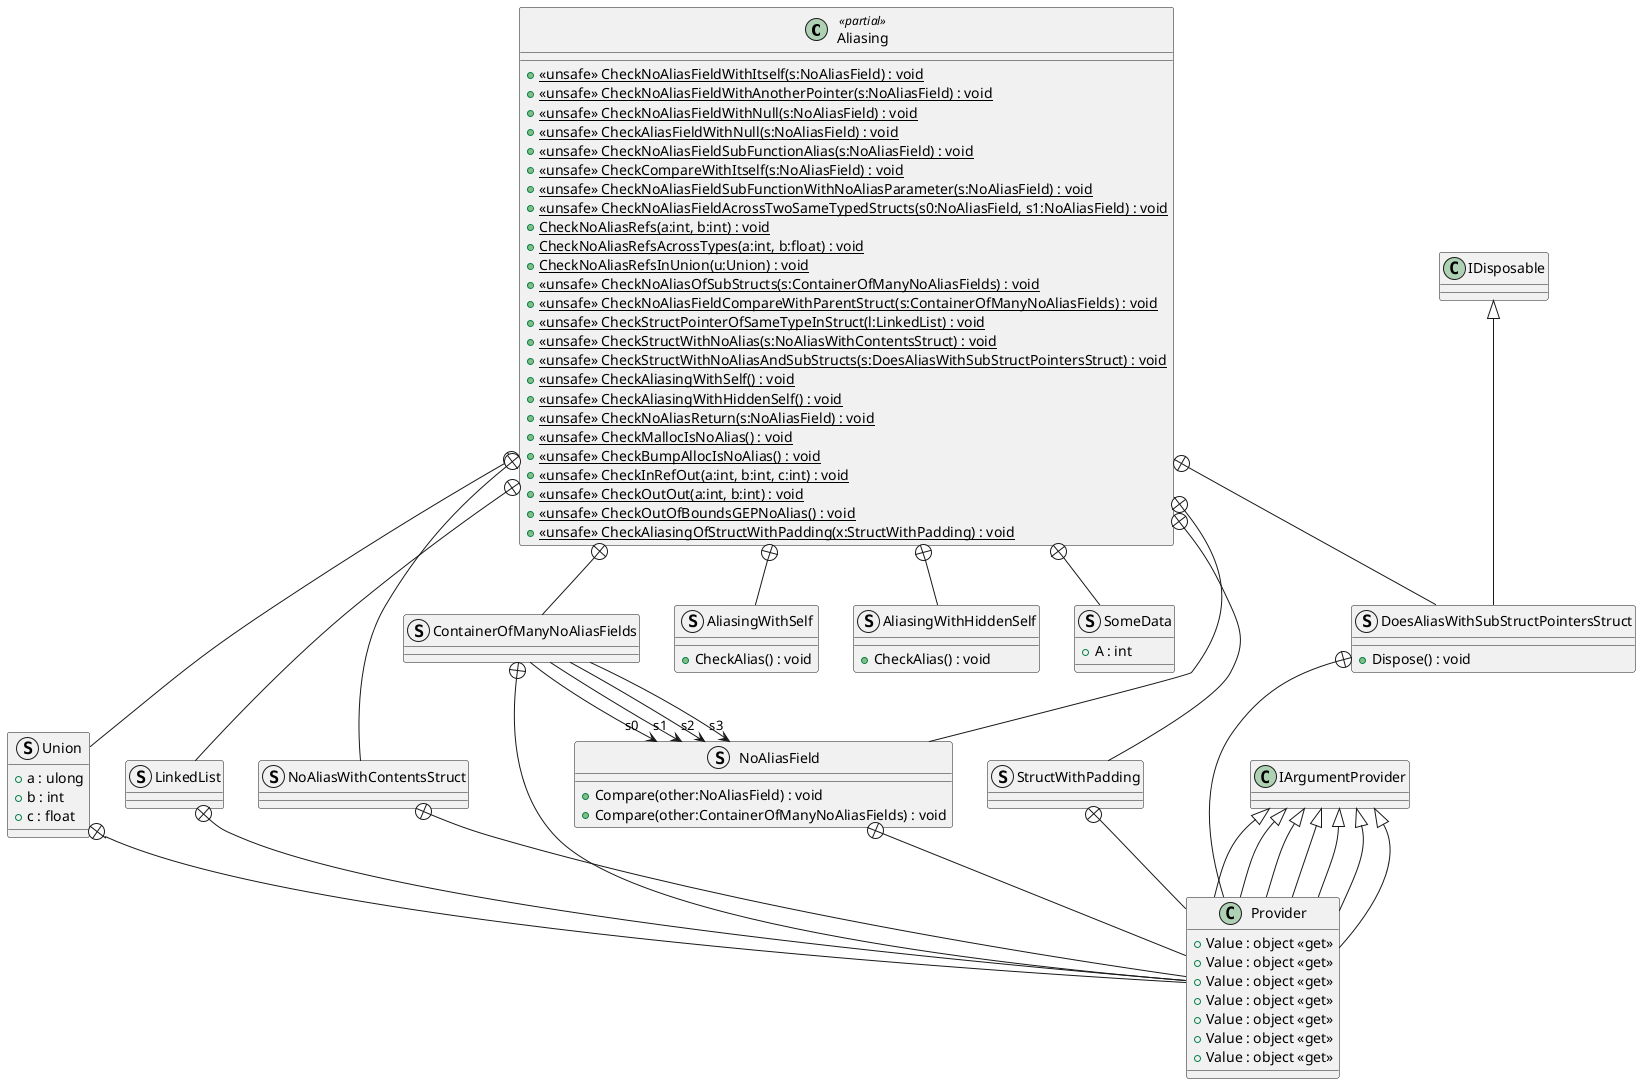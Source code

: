 @startuml
class Aliasing <<partial>> {
    + {static} <<unsafe>> CheckNoAliasFieldWithItself(s:NoAliasField) : void
    + {static} <<unsafe>> CheckNoAliasFieldWithAnotherPointer(s:NoAliasField) : void
    + {static} <<unsafe>> CheckNoAliasFieldWithNull(s:NoAliasField) : void
    + {static} <<unsafe>> CheckAliasFieldWithNull(s:NoAliasField) : void
    + {static} <<unsafe>> CheckNoAliasFieldSubFunctionAlias(s:NoAliasField) : void
    + {static} <<unsafe>> CheckCompareWithItself(s:NoAliasField) : void
    + {static} <<unsafe>> CheckNoAliasFieldSubFunctionWithNoAliasParameter(s:NoAliasField) : void
    + {static} <<unsafe>> CheckNoAliasFieldAcrossTwoSameTypedStructs(s0:NoAliasField, s1:NoAliasField) : void
    + {static} CheckNoAliasRefs(a:int, b:int) : void
    + {static} CheckNoAliasRefsAcrossTypes(a:int, b:float) : void
    + {static} CheckNoAliasRefsInUnion(u:Union) : void
    + {static} <<unsafe>> CheckNoAliasOfSubStructs(s:ContainerOfManyNoAliasFields) : void
    + {static} <<unsafe>> CheckNoAliasFieldCompareWithParentStruct(s:ContainerOfManyNoAliasFields) : void
    + {static} <<unsafe>> CheckStructPointerOfSameTypeInStruct(l:LinkedList) : void
    + {static} <<unsafe>> CheckStructWithNoAlias(s:NoAliasWithContentsStruct) : void
    + {static} <<unsafe>> CheckStructWithNoAliasAndSubStructs(s:DoesAliasWithSubStructPointersStruct) : void
    + {static} <<unsafe>> CheckAliasingWithSelf() : void
    + {static} <<unsafe>> CheckAliasingWithHiddenSelf() : void
    + {static} <<unsafe>> CheckNoAliasReturn(s:NoAliasField) : void
    + {static} <<unsafe>> CheckMallocIsNoAlias() : void
    + {static} <<unsafe>> CheckBumpAllocIsNoAlias() : void
    + {static} <<unsafe>> CheckInRefOut(a:int, b:int, c:int) : void
    + {static} <<unsafe>> CheckOutOut(a:int, b:int) : void
    + {static} <<unsafe>> CheckOutOfBoundsGEPNoAlias() : void
    + {static} <<unsafe>> CheckAliasingOfStructWithPadding(x:StructWithPadding) : void
}
struct NoAliasField {
    + Compare(other:NoAliasField) : void
    + Compare(other:ContainerOfManyNoAliasFields) : void
}
struct ContainerOfManyNoAliasFields {
}
struct Union {
    + a : ulong
    + b : int
    + c : float
}
struct LinkedList {
}
struct NoAliasWithContentsStruct {
}
struct DoesAliasWithSubStructPointersStruct {
    + Dispose() : void
}
struct AliasingWithSelf {
    + CheckAlias() : void
}
struct AliasingWithHiddenSelf {
    + CheckAlias() : void
}
struct SomeData {
    + A : int
}
struct StructWithPadding {
}
class Provider {
    + Value : object <<get>>
}
class Provider {
    + Value : object <<get>>
}
class Provider {
    + Value : object <<get>>
}
class Provider {
    + Value : object <<get>>
}
class Provider {
    + Value : object <<get>>
}
class Provider {
    + Value : object <<get>>
}
class Provider {
    + Value : object <<get>>
}
Aliasing +-- NoAliasField
Aliasing +-- ContainerOfManyNoAliasFields
ContainerOfManyNoAliasFields --> "s0" NoAliasField
ContainerOfManyNoAliasFields --> "s1" NoAliasField
ContainerOfManyNoAliasFields --> "s2" NoAliasField
ContainerOfManyNoAliasFields --> "s3" NoAliasField
Aliasing +-- Union
Aliasing +-- LinkedList
Aliasing +-- NoAliasWithContentsStruct
Aliasing +-- DoesAliasWithSubStructPointersStruct
IDisposable <|-- DoesAliasWithSubStructPointersStruct
Aliasing +-- AliasingWithSelf
Aliasing +-- AliasingWithHiddenSelf
Aliasing +-- SomeData
Aliasing +-- StructWithPadding
NoAliasField +-- Provider
IArgumentProvider <|-- Provider
ContainerOfManyNoAliasFields +-- Provider
IArgumentProvider <|-- Provider
Union +-- Provider
IArgumentProvider <|-- Provider
LinkedList +-- Provider
IArgumentProvider <|-- Provider
NoAliasWithContentsStruct +-- Provider
IArgumentProvider <|-- Provider
DoesAliasWithSubStructPointersStruct +-- Provider
IArgumentProvider <|-- Provider
StructWithPadding +-- Provider
IArgumentProvider <|-- Provider
@enduml
